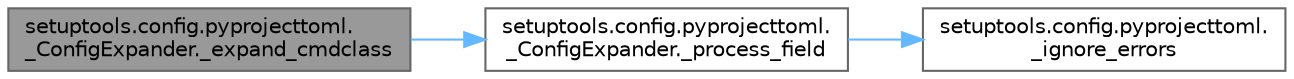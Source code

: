 digraph "setuptools.config.pyprojecttoml._ConfigExpander._expand_cmdclass"
{
 // LATEX_PDF_SIZE
  bgcolor="transparent";
  edge [fontname=Helvetica,fontsize=10,labelfontname=Helvetica,labelfontsize=10];
  node [fontname=Helvetica,fontsize=10,shape=box,height=0.2,width=0.4];
  rankdir="LR";
  Node1 [id="Node000001",label="setuptools.config.pyprojecttoml.\l_ConfigExpander._expand_cmdclass",height=0.2,width=0.4,color="gray40", fillcolor="grey60", style="filled", fontcolor="black",tooltip=" "];
  Node1 -> Node2 [id="edge1_Node000001_Node000002",color="steelblue1",style="solid",tooltip=" "];
  Node2 [id="Node000002",label="setuptools.config.pyprojecttoml.\l_ConfigExpander._process_field",height=0.2,width=0.4,color="grey40", fillcolor="white", style="filled",URL="$classsetuptools_1_1config_1_1pyprojecttoml_1_1___config_expander.html#a3a181df43258bfea9b39433144a9a775",tooltip=" "];
  Node2 -> Node3 [id="edge2_Node000002_Node000003",color="steelblue1",style="solid",tooltip=" "];
  Node3 [id="Node000003",label="setuptools.config.pyprojecttoml.\l_ignore_errors",height=0.2,width=0.4,color="grey40", fillcolor="white", style="filled",URL="$namespacesetuptools_1_1config_1_1pyprojecttoml.html#a32d54ad53b7a4921906c2a2b5252a063",tooltip=" "];
}
